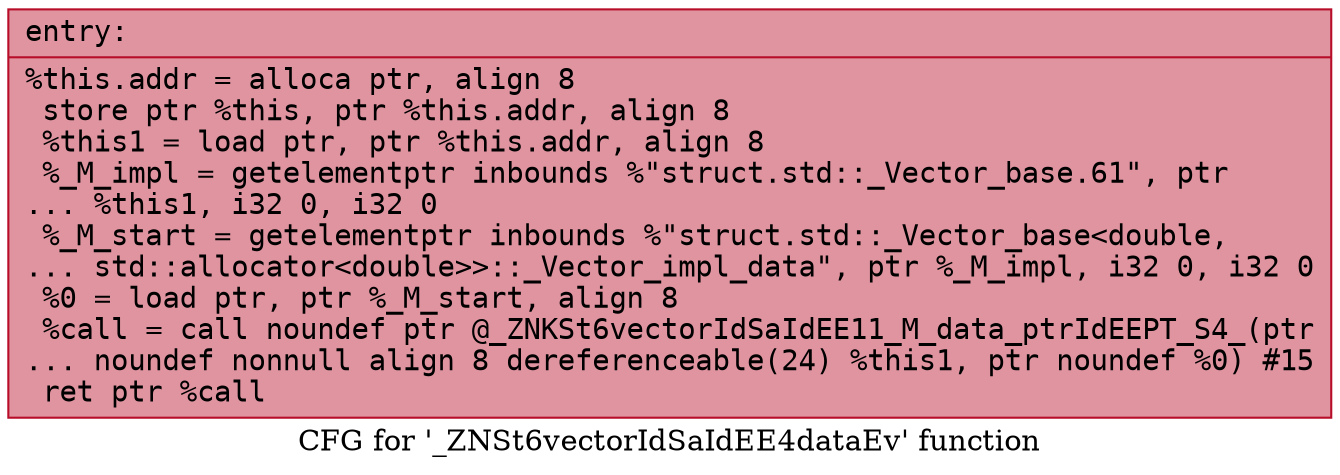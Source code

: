 digraph "CFG for '_ZNSt6vectorIdSaIdEE4dataEv' function" {
	label="CFG for '_ZNSt6vectorIdSaIdEE4dataEv' function";

	Node0x55aea90322f0 [shape=record,color="#b70d28ff", style=filled, fillcolor="#b70d2870" fontname="Courier",label="{entry:\l|  %this.addr = alloca ptr, align 8\l  store ptr %this, ptr %this.addr, align 8\l  %this1 = load ptr, ptr %this.addr, align 8\l  %_M_impl = getelementptr inbounds %\"struct.std::_Vector_base.61\", ptr\l... %this1, i32 0, i32 0\l  %_M_start = getelementptr inbounds %\"struct.std::_Vector_base\<double,\l... std::allocator\<double\>\>::_Vector_impl_data\", ptr %_M_impl, i32 0, i32 0\l  %0 = load ptr, ptr %_M_start, align 8\l  %call = call noundef ptr @_ZNKSt6vectorIdSaIdEE11_M_data_ptrIdEEPT_S4_(ptr\l... noundef nonnull align 8 dereferenceable(24) %this1, ptr noundef %0) #15\l  ret ptr %call\l}"];
}
